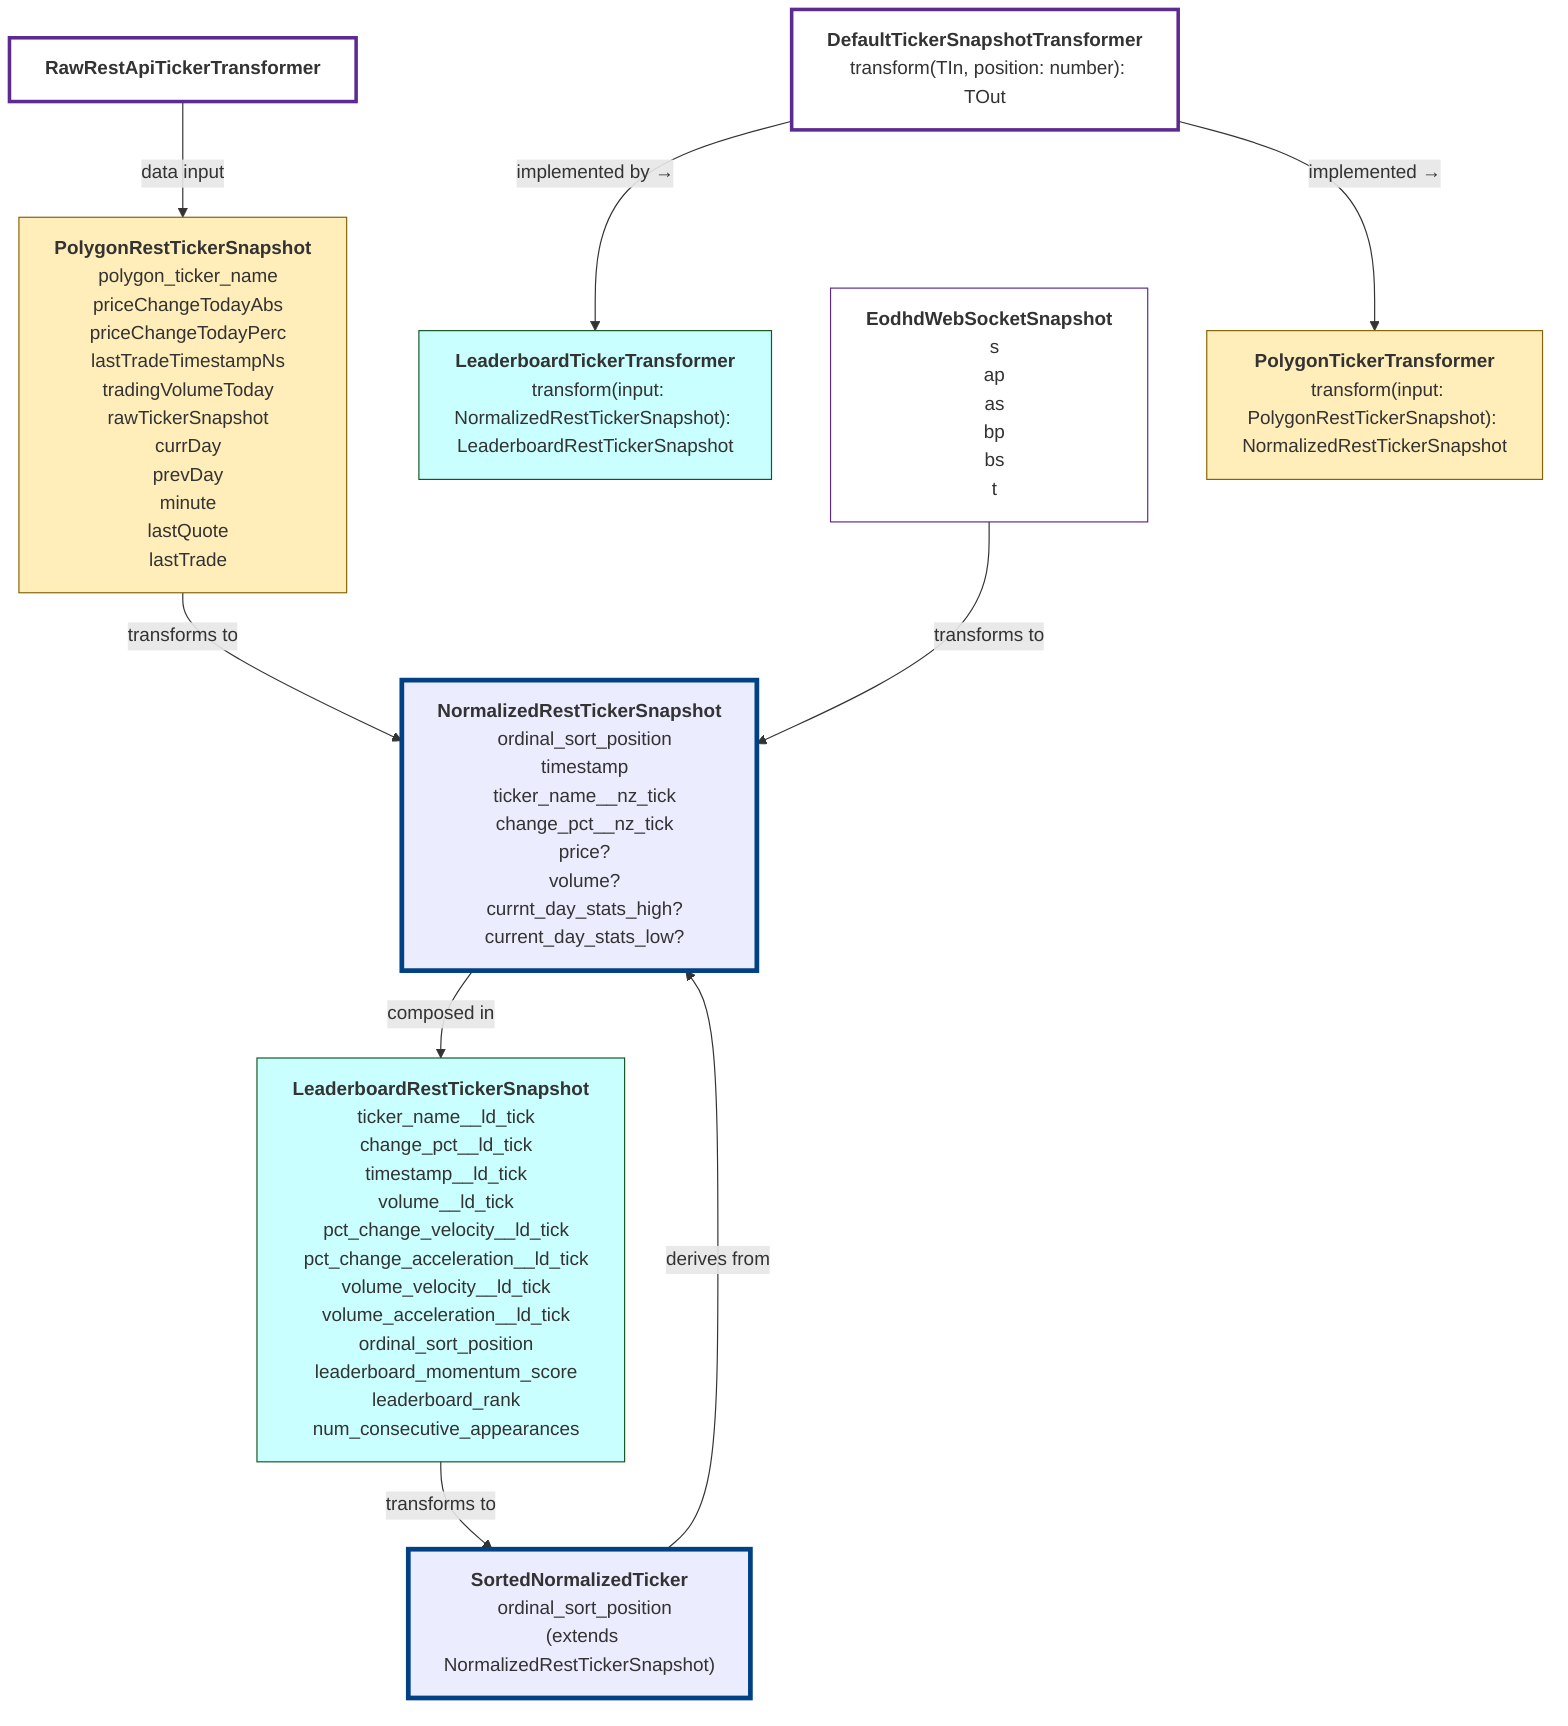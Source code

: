 %%{ init: { "theme": "default" } }%%
graph TD

  %% 📘 Normalized domain
  NormalizedRestTickerSnapshot["<b>NormalizedRestTickerSnapshot</b>
  ordinal_sort_position
  timestamp
  ticker_name__nz_tick
  change_pct__nz_tick
  price?
  volume?
  currnt_day_stats_high?
  current_day_stats_low?"]:::normalized

SortedNormalizedTicker["<b>SortedNormalizedTicker</b>
  ordinal_sort_position
  (extends NormalizedRestTickerSnapshot)"]:::normalized

  EodhdWebSocketSnapshot["<b>EodhdWebSocketSnapshot</b>
  s
  ap
  as
  bp
  bs
  t"]:::eodhd

  %% 📗 Leaderboard domain
  LeaderboardRestTickerSnapshot["<b>LeaderboardRestTickerSnapshot</b>
  ticker_name__ld_tick
  change_pct__ld_tick
  timestamp__ld_tick
  volume__ld_tick
  pct_change_velocity__ld_tick
  pct_change_acceleration__ld_tick
  volume_velocity__ld_tick
  volume_acceleration__ld_tick
  ordinal_sort_position
  leaderboard_momentum_score
  leaderboard_rank
  num_consecutive_appearances"]:::leaderboard

  LeaderboardTickerTransformer["<b>LeaderboardTickerTransformer</b>
  transform(input: NormalizedRestTickerSnapshot): LeaderboardRestTickerSnapshot"]:::leaderboard

  %% 🟠 Polygon domain
  PolygonRestTickerSnapshot["<b>PolygonRestTickerSnapshot</b>
  polygon_ticker_name
  priceChangeTodayAbs
  priceChangeTodayPerc
  lastTradeTimestampNs
  tradingVolumeToday
  rawTickerSnapshot
  currDay
  prevDay
  minute
  lastQuote
  lastTrade"]:::polygon

  PolygonTickerTransformer["<b>PolygonTickerTransformer</b>
  transform(input: PolygonRestTickerSnapshot): NormalizedRestTickerSnapshot"]:::polygon

  %% 🟣 Raw / Transformer
  RawRestApiTickerTransformer["<b>RawRestApiTickerTransformer</b>"]:::raw
  DefaultTickerSnapshotTransformer["<b>DefaultTickerSnapshotTransformer</b>
  transform(TIn, position: number): TOut"]:::raw

  %% 🔀 Updated Relationship Annotations
  PolygonRestTickerSnapshot -- "transforms to" --> NormalizedRestTickerSnapshot
  EodhdWebSocketSnapshot -- "transforms to" --> NormalizedRestTickerSnapshot
  SortedNormalizedTicker -- "derives from" --> NormalizedRestTickerSnapshot
  NormalizedRestTickerSnapshot -- "composed in" --> LeaderboardRestTickerSnapshot
  LeaderboardRestTickerSnapshot -- "transforms to" --> SortedNormalizedTicker
  DefaultTickerSnapshotTransformer -- "implemented →" --> PolygonTickerTransformer
  DefaultTickerSnapshotTransformer -- "implemented by →" --> LeaderboardTickerTransformer
  RawRestApiTickerTransformer -- "data input" --> PolygonRestTickerSnapshot

  %% Styles
  classDef normalized fill:light-grey,stroke:#004085,stroke-width:4
  classDef leaderboard fill:#c9ffff,stroke:#155724;
  classDef polygon fill:#ffeeba,stroke:#856404;
  classDef raw fill:#fff,stroke:#5c2a91, stroke-width:3;
  classDef eodhd fill:#fff,stroke:#5c2a91;